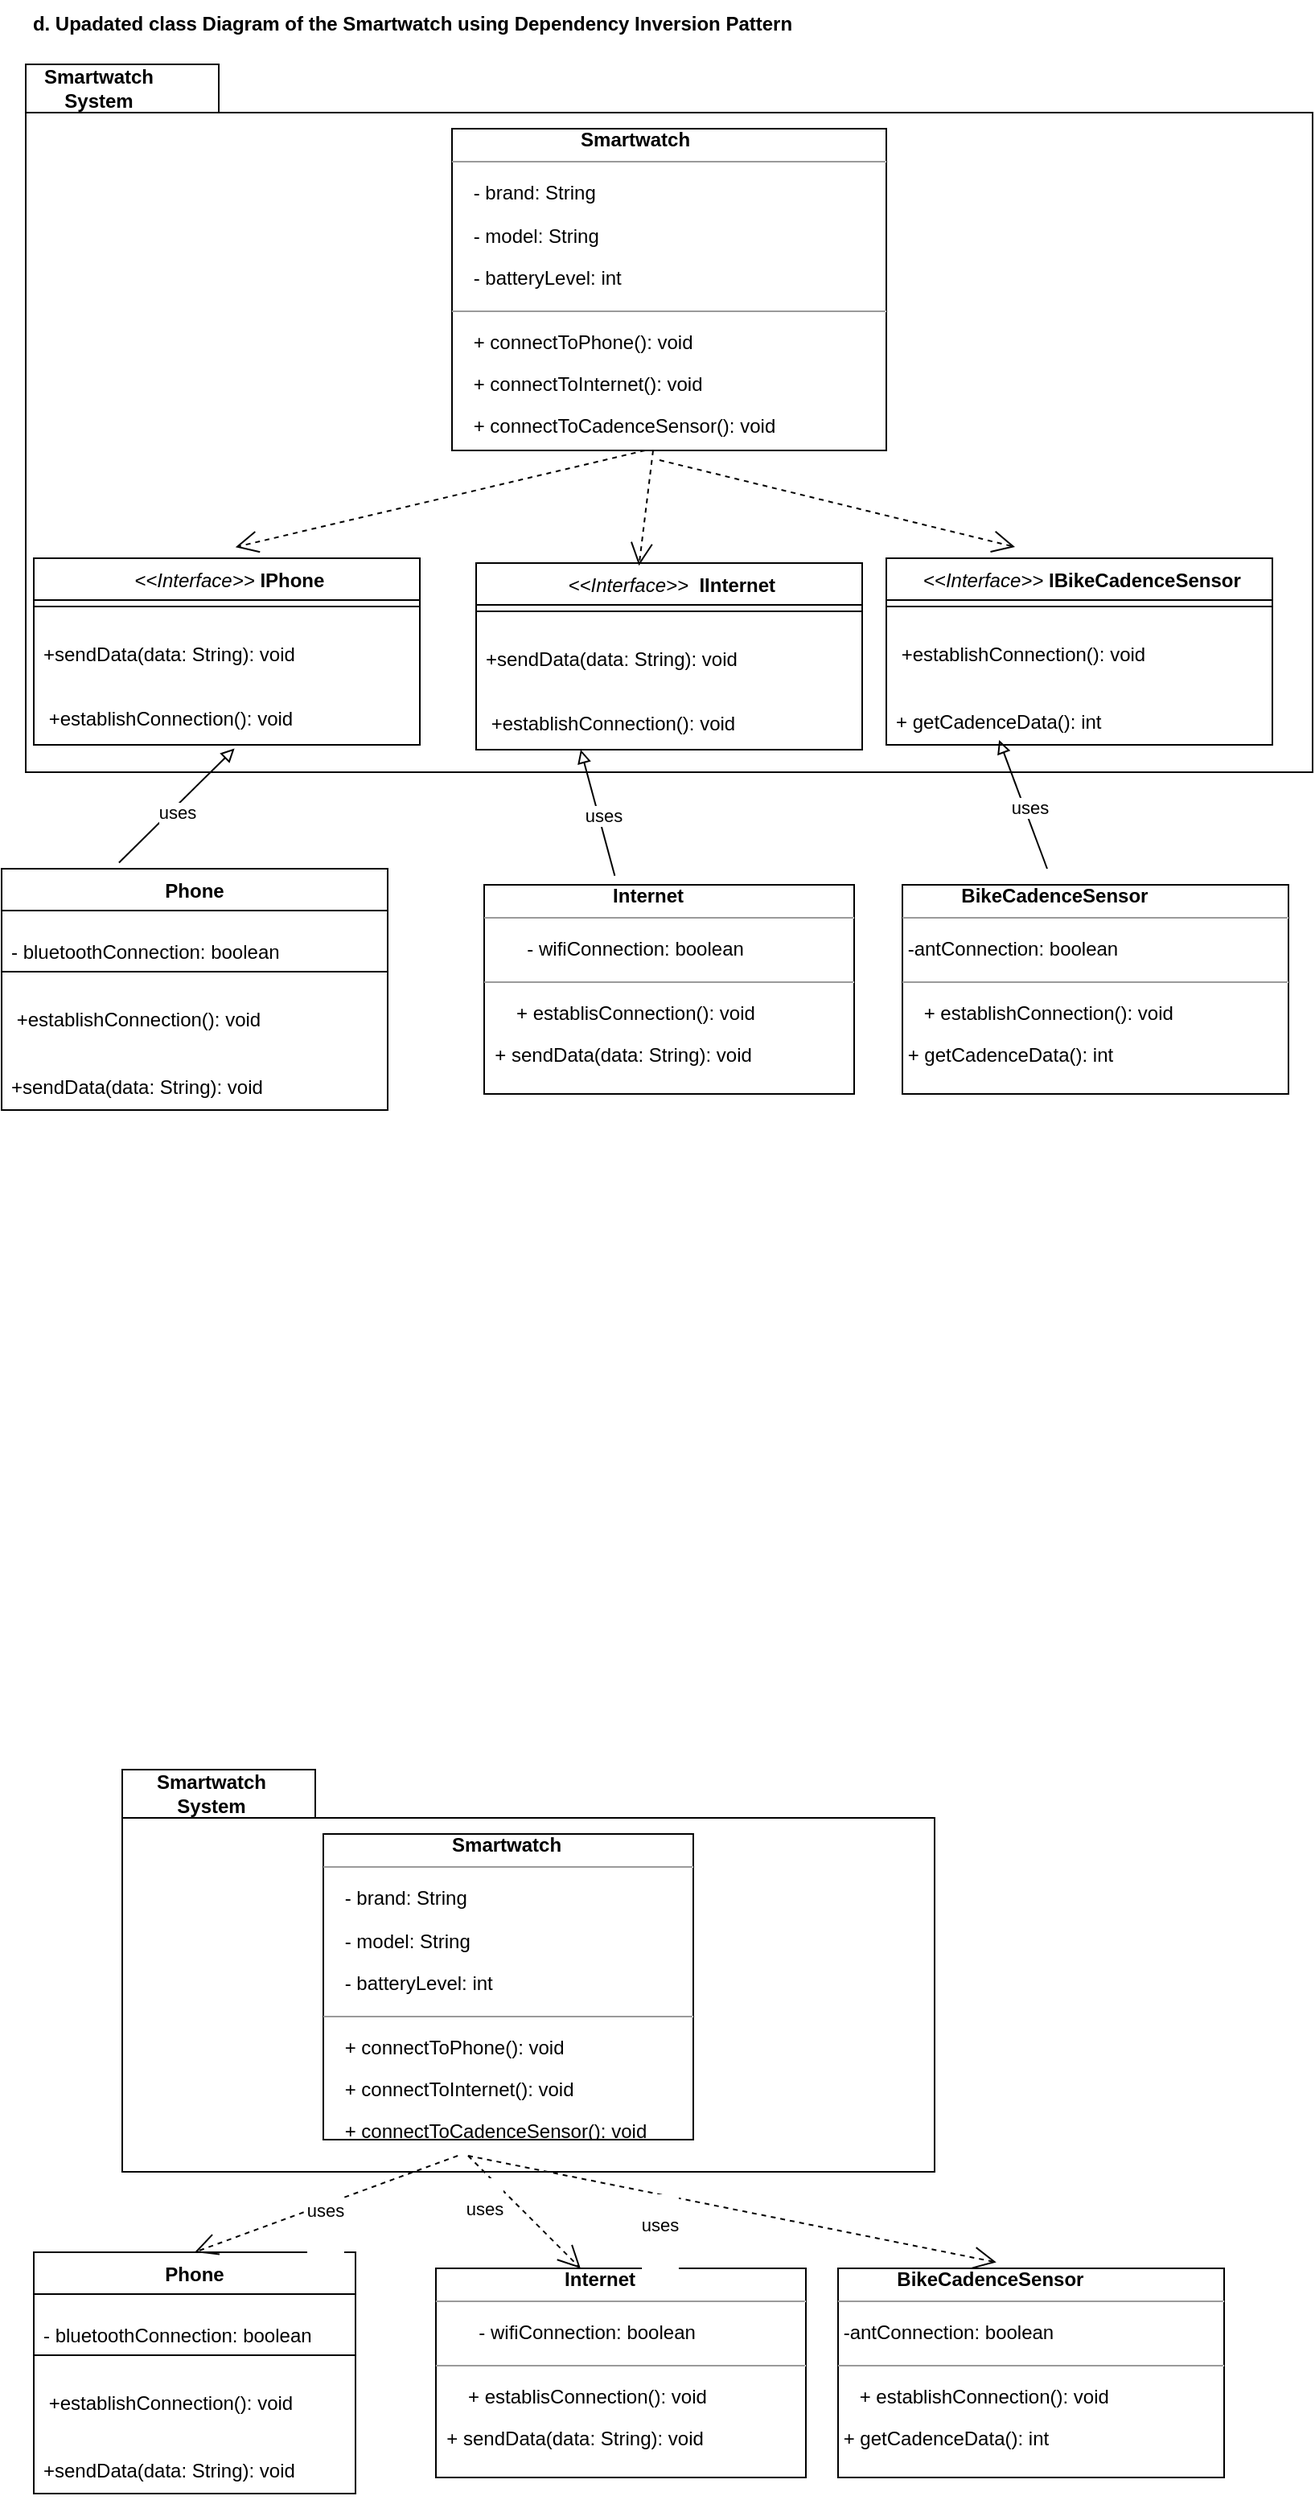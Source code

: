 <mxfile version="22.1.3" type="github">
  <diagram name="Page-1" id="DkKVMScl8lwrm83scWRC">
    <mxGraphModel dx="1097" dy="1519" grid="1" gridSize="10" guides="1" tooltips="1" connect="1" arrows="1" fold="1" page="1" pageScale="1" pageWidth="850" pageHeight="1100" math="0" shadow="0">
      <root>
        <mxCell id="0" />
        <mxCell id="1" parent="0" />
        <mxCell id="_1HCicG4u0PcO_wvaeoa-1" value="" style="shape=folder;fontStyle=1;spacingTop=10;tabWidth=120;tabHeight=30;tabPosition=left;html=1;whiteSpace=wrap;" vertex="1" parent="1">
          <mxGeometry x="35" y="-1050" width="800" height="440" as="geometry" />
        </mxCell>
        <mxCell id="_1HCicG4u0PcO_wvaeoa-5" value="Smartwatch&lt;br/&gt;System" style="text;align=center;fontStyle=1;verticalAlign=middle;spacingLeft=3;spacingRight=3;strokeColor=none;rotatable=0;points=[[0,0.5],[1,0.5]];portConstraint=eastwest;html=1;" vertex="1" parent="1">
          <mxGeometry x="30" y="-1050" width="100" height="30" as="geometry" />
        </mxCell>
        <mxCell id="_1HCicG4u0PcO_wvaeoa-11" value="Phone" style="swimlane;fontStyle=1;align=center;verticalAlign=top;childLayout=stackLayout;horizontal=1;startSize=26;horizontalStack=0;resizeParent=1;resizeParentMax=0;resizeLast=0;collapsible=1;marginBottom=0;whiteSpace=wrap;html=1;" vertex="1" parent="1">
          <mxGeometry x="20" y="-550" width="240" height="150" as="geometry" />
        </mxCell>
        <mxCell id="_1HCicG4u0PcO_wvaeoa-12" value="&lt;p class=&quot;MsoNormal&quot;&gt;- bluetoothConnection: boolean&lt;/p&gt;" style="text;strokeColor=none;fillColor=none;align=left;verticalAlign=top;spacingLeft=4;spacingRight=4;overflow=hidden;rotatable=0;points=[[0,0.5],[1,0.5]];portConstraint=eastwest;whiteSpace=wrap;html=1;" vertex="1" parent="_1HCicG4u0PcO_wvaeoa-11">
          <mxGeometry y="26" width="240" height="34" as="geometry" />
        </mxCell>
        <mxCell id="_1HCicG4u0PcO_wvaeoa-13" value="" style="line;strokeWidth=1;fillColor=none;align=left;verticalAlign=middle;spacingTop=-1;spacingLeft=3;spacingRight=3;rotatable=0;labelPosition=right;points=[];portConstraint=eastwest;strokeColor=inherit;" vertex="1" parent="_1HCicG4u0PcO_wvaeoa-11">
          <mxGeometry y="60" width="240" height="8" as="geometry" />
        </mxCell>
        <mxCell id="_1HCicG4u0PcO_wvaeoa-16" value="&lt;p class=&quot;MsoNormal&quot;&gt;&amp;nbsp;+establishConnection(): void&lt;br&gt;&lt;/p&gt;" style="text;strokeColor=none;fillColor=none;align=left;verticalAlign=top;spacingLeft=4;spacingRight=4;overflow=hidden;rotatable=0;points=[[0,0.5],[1,0.5]];portConstraint=eastwest;whiteSpace=wrap;html=1;" vertex="1" parent="_1HCicG4u0PcO_wvaeoa-11">
          <mxGeometry y="68" width="240" height="42" as="geometry" />
        </mxCell>
        <mxCell id="_1HCicG4u0PcO_wvaeoa-14" value="&lt;p class=&quot;MsoNormal&quot;&gt;&lt;/p&gt;&lt;p class=&quot;MsoNormal&quot;&gt;&lt;span lang=&quot;en-KE&quot;&gt;+sendData(data: String): void&lt;/span&gt;&lt;/p&gt;" style="text;strokeColor=none;fillColor=none;align=left;verticalAlign=top;spacingLeft=4;spacingRight=4;overflow=hidden;rotatable=0;points=[[0,0.5],[1,0.5]];portConstraint=eastwest;whiteSpace=wrap;html=1;" vertex="1" parent="_1HCicG4u0PcO_wvaeoa-11">
          <mxGeometry y="110" width="240" height="40" as="geometry" />
        </mxCell>
        <mxCell id="_1HCicG4u0PcO_wvaeoa-15" value="&amp;nbsp; &amp;nbsp; &amp;nbsp; &amp;nbsp; &amp;nbsp; &amp;nbsp; &amp;nbsp; &amp;nbsp; &amp;nbsp; &amp;nbsp; &amp;nbsp; &amp;nbsp;&lt;b&gt; Smartwatch&lt;/b&gt;&amp;nbsp;&lt;br&gt;&lt;hr size=&quot;1&quot;&gt;&lt;p class=&quot;MsoNormal&quot;&gt;&amp;nbsp; &amp;nbsp; - brand: String&lt;/p&gt;&lt;p class=&quot;MsoNormal&quot;&gt;&lt;span lang=&quot;EN-US&quot;&gt;&amp;nbsp;&amp;nbsp;&amp;nbsp; - model: String&lt;/span&gt;&lt;/p&gt;&lt;p class=&quot;MsoNormal&quot;&gt;&lt;span lang=&quot;EN-US&quot;&gt;&amp;nbsp;&amp;nbsp;&amp;nbsp; - batteryLevel: int&lt;/span&gt;&lt;/p&gt;&lt;hr size=&quot;1&quot;&gt;&lt;p class=&quot;MsoNormal&quot;&gt;&amp;nbsp; &amp;nbsp; + connectToPhone(): void&lt;/p&gt;&lt;p class=&quot;MsoNormal&quot;&gt;&lt;span lang=&quot;EN-US&quot;&gt;&amp;nbsp;&amp;nbsp;&amp;nbsp; + connectToInternet(): void&lt;/span&gt;&lt;/p&gt;&lt;p class=&quot;MsoNormal&quot;&gt;&lt;span lang=&quot;EN-US&quot;&gt;&amp;nbsp;&amp;nbsp;&amp;nbsp; + connectToCadenceSensor(): void&lt;/span&gt;&lt;/p&gt;" style="verticalAlign=top;align=left;overflow=fill;fontSize=12;fontFamily=Helvetica;html=1;whiteSpace=wrap;" vertex="1" parent="1">
          <mxGeometry x="300" y="-1010" width="270" height="200" as="geometry" />
        </mxCell>
        <mxCell id="_1HCicG4u0PcO_wvaeoa-19" value="&amp;nbsp; &amp;nbsp; &amp;nbsp; &amp;nbsp; &amp;nbsp; &amp;nbsp; &amp;nbsp; &amp;nbsp; &amp;nbsp; &amp;nbsp; &amp;nbsp; &lt;b&gt;&amp;nbsp;&amp;nbsp;Internet&lt;/b&gt;&lt;br&gt;&lt;hr size=&quot;1&quot;&gt;&lt;p class=&quot;MsoNormal&quot;&gt;&amp;nbsp; &amp;nbsp; &amp;nbsp;&amp;nbsp;&amp;nbsp; &lt;span style=&quot;background-color: initial;&quot;&gt;- wifiConnection: boolean&lt;/span&gt;&lt;br&gt;&lt;/p&gt;&lt;p class=&quot;MsoNormal&quot;&gt;&lt;span lang=&quot;EN-US&quot;&gt;&lt;/span&gt;&lt;/p&gt;&lt;hr size=&quot;1&quot;&gt;&lt;p class=&quot;MsoNormal&quot;&gt;&amp;nbsp; &amp;nbsp;&amp;nbsp;&amp;nbsp; &lt;span style=&quot;background-color: initial;&quot;&gt;+ establisConnection(): void&lt;/span&gt;&lt;/p&gt;&lt;span style=&quot;background-color: initial;&quot;&gt;&amp;nbsp; + sendData(data: String): void&lt;/span&gt;" style="verticalAlign=top;align=left;overflow=fill;fontSize=12;fontFamily=Helvetica;html=1;whiteSpace=wrap;" vertex="1" parent="1">
          <mxGeometry x="320" y="-540" width="230" height="130" as="geometry" />
        </mxCell>
        <mxCell id="_1HCicG4u0PcO_wvaeoa-20" value="&amp;nbsp; &amp;nbsp; &amp;nbsp; &amp;nbsp; &amp;nbsp; &lt;b&gt;&amp;nbsp;BikeCadenceSensor&amp;nbsp;&lt;/b&gt;&lt;br&gt;&lt;hr size=&quot;1&quot;&gt;&lt;p class=&quot;MsoNormal&quot;&gt;&amp;nbsp;-antConnection: boolean&lt;br&gt;&lt;/p&gt;&lt;p class=&quot;MsoNormal&quot;&gt;&lt;span lang=&quot;EN-US&quot;&gt;&lt;/span&gt;&lt;/p&gt;&lt;p class=&quot;MsoNormal&quot;&gt;&lt;span lang=&quot;EN-US&quot;&gt;&lt;/span&gt;&lt;/p&gt;&lt;hr size=&quot;1&quot;&gt;&lt;p class=&quot;MsoNormal&quot;&gt;&amp;nbsp;&amp;nbsp;&amp;nbsp; &lt;span style=&quot;background-color: initial;&quot;&gt;+ establishConnection(): void&lt;/span&gt;&lt;/p&gt;&lt;p class=&quot;MsoNormal&quot;&gt;&lt;span lang=&quot;EN-US&quot;&gt;&amp;nbsp;+ getCadenceData(): int&lt;/span&gt;&lt;/p&gt;" style="verticalAlign=top;align=left;overflow=fill;fontSize=12;fontFamily=Helvetica;html=1;whiteSpace=wrap;" vertex="1" parent="1">
          <mxGeometry x="580" y="-540" width="240" height="130" as="geometry" />
        </mxCell>
        <mxCell id="_1HCicG4u0PcO_wvaeoa-22" value="&lt;i style=&quot;border-color: var(--border-color); font-weight: 400;&quot;&gt;&amp;nbsp;&amp;lt;&amp;lt;Interface&amp;gt;&amp;gt;&amp;nbsp;&lt;/i&gt;IPhone" style="swimlane;fontStyle=1;align=center;verticalAlign=top;childLayout=stackLayout;horizontal=1;startSize=26;horizontalStack=0;resizeParent=1;resizeParentMax=0;resizeLast=0;collapsible=1;marginBottom=0;whiteSpace=wrap;html=1;" vertex="1" parent="1">
          <mxGeometry x="40" y="-743" width="240" height="116" as="geometry" />
        </mxCell>
        <mxCell id="_1HCicG4u0PcO_wvaeoa-24" value="" style="line;strokeWidth=1;fillColor=none;align=left;verticalAlign=middle;spacingTop=-1;spacingLeft=3;spacingRight=3;rotatable=0;labelPosition=right;points=[];portConstraint=eastwest;strokeColor=inherit;" vertex="1" parent="_1HCicG4u0PcO_wvaeoa-22">
          <mxGeometry y="26" width="240" height="8" as="geometry" />
        </mxCell>
        <mxCell id="_1HCicG4u0PcO_wvaeoa-26" value="&lt;p class=&quot;MsoNormal&quot;&gt;&lt;/p&gt;&lt;p class=&quot;MsoNormal&quot;&gt;&lt;span lang=&quot;en-KE&quot;&gt;+sendData(data: String): void&lt;/span&gt;&lt;/p&gt;" style="text;strokeColor=none;fillColor=none;align=left;verticalAlign=top;spacingLeft=4;spacingRight=4;overflow=hidden;rotatable=0;points=[[0,0.5],[1,0.5]];portConstraint=eastwest;whiteSpace=wrap;html=1;" vertex="1" parent="_1HCicG4u0PcO_wvaeoa-22">
          <mxGeometry y="34" width="240" height="40" as="geometry" />
        </mxCell>
        <mxCell id="_1HCicG4u0PcO_wvaeoa-25" value="&lt;p class=&quot;MsoNormal&quot;&gt;&amp;nbsp;+establishConnection(): void&lt;br&gt;&lt;/p&gt;" style="text;strokeColor=none;fillColor=none;align=left;verticalAlign=top;spacingLeft=4;spacingRight=4;overflow=hidden;rotatable=0;points=[[0,0.5],[1,0.5]];portConstraint=eastwest;whiteSpace=wrap;html=1;" vertex="1" parent="_1HCicG4u0PcO_wvaeoa-22">
          <mxGeometry y="74" width="240" height="42" as="geometry" />
        </mxCell>
        <mxCell id="_1HCicG4u0PcO_wvaeoa-32" value="&lt;i style=&quot;border-color: var(--border-color); font-weight: 400;&quot;&gt;&amp;nbsp;&amp;lt;&amp;lt;Interface&amp;gt;&amp;gt;&amp;nbsp;&lt;/i&gt;&lt;b style=&quot;border-color: var(--border-color); text-align: left;&quot;&gt;IBikeCadenceSensor&lt;/b&gt;" style="swimlane;fontStyle=1;align=center;verticalAlign=top;childLayout=stackLayout;horizontal=1;startSize=26;horizontalStack=0;resizeParent=1;resizeParentMax=0;resizeLast=0;collapsible=1;marginBottom=0;whiteSpace=wrap;html=1;" vertex="1" parent="1">
          <mxGeometry x="570" y="-743" width="240" height="116" as="geometry" />
        </mxCell>
        <mxCell id="_1HCicG4u0PcO_wvaeoa-33" value="" style="line;strokeWidth=1;fillColor=none;align=left;verticalAlign=middle;spacingTop=-1;spacingLeft=3;spacingRight=3;rotatable=0;labelPosition=right;points=[];portConstraint=eastwest;strokeColor=inherit;" vertex="1" parent="_1HCicG4u0PcO_wvaeoa-32">
          <mxGeometry y="26" width="240" height="8" as="geometry" />
        </mxCell>
        <mxCell id="_1HCicG4u0PcO_wvaeoa-34" value="&lt;p class=&quot;MsoNormal&quot;&gt;&amp;nbsp;+establishConnection(): void&lt;br&gt;&lt;/p&gt;" style="text;strokeColor=none;fillColor=none;align=left;verticalAlign=top;spacingLeft=4;spacingRight=4;overflow=hidden;rotatable=0;points=[[0,0.5],[1,0.5]];portConstraint=eastwest;whiteSpace=wrap;html=1;" vertex="1" parent="_1HCicG4u0PcO_wvaeoa-32">
          <mxGeometry y="34" width="240" height="42" as="geometry" />
        </mxCell>
        <mxCell id="_1HCicG4u0PcO_wvaeoa-35" value="&lt;p class=&quot;MsoNormal&quot;&gt;&lt;/p&gt;&lt;p class=&quot;MsoNormal&quot;&gt;+ getCadenceData(): int&lt;br&gt;&lt;/p&gt;" style="text;strokeColor=none;fillColor=none;align=left;verticalAlign=top;spacingLeft=4;spacingRight=4;overflow=hidden;rotatable=0;points=[[0,0.5],[1,0.5]];portConstraint=eastwest;whiteSpace=wrap;html=1;" vertex="1" parent="_1HCicG4u0PcO_wvaeoa-32">
          <mxGeometry y="76" width="240" height="40" as="geometry" />
        </mxCell>
        <mxCell id="_1HCicG4u0PcO_wvaeoa-36" value="&lt;i style=&quot;border-color: var(--border-color); font-weight: 400;&quot;&gt;&amp;nbsp;&amp;lt;&amp;lt;Interface&amp;gt;&amp;gt;&amp;nbsp;&lt;/i&gt;&lt;b style=&quot;border-color: var(--border-color); text-align: left;&quot;&gt;&amp;nbsp;IInternet&lt;/b&gt;" style="swimlane;fontStyle=1;align=center;verticalAlign=top;childLayout=stackLayout;horizontal=1;startSize=26;horizontalStack=0;resizeParent=1;resizeParentMax=0;resizeLast=0;collapsible=1;marginBottom=0;whiteSpace=wrap;html=1;" vertex="1" parent="1">
          <mxGeometry x="315" y="-740" width="240" height="116" as="geometry" />
        </mxCell>
        <mxCell id="_1HCicG4u0PcO_wvaeoa-37" value="" style="line;strokeWidth=1;fillColor=none;align=left;verticalAlign=middle;spacingTop=-1;spacingLeft=3;spacingRight=3;rotatable=0;labelPosition=right;points=[];portConstraint=eastwest;strokeColor=inherit;" vertex="1" parent="_1HCicG4u0PcO_wvaeoa-36">
          <mxGeometry y="26" width="240" height="8" as="geometry" />
        </mxCell>
        <mxCell id="_1HCicG4u0PcO_wvaeoa-39" value="&lt;p class=&quot;MsoNormal&quot;&gt;&lt;/p&gt;&lt;p class=&quot;MsoNormal&quot;&gt;&lt;span lang=&quot;en-KE&quot;&gt;+sendData(data: String): void&lt;/span&gt;&lt;/p&gt;" style="text;strokeColor=none;fillColor=none;align=left;verticalAlign=top;spacingLeft=4;spacingRight=4;overflow=hidden;rotatable=0;points=[[0,0.5],[1,0.5]];portConstraint=eastwest;whiteSpace=wrap;html=1;" vertex="1" parent="_1HCicG4u0PcO_wvaeoa-36">
          <mxGeometry y="34" width="240" height="40" as="geometry" />
        </mxCell>
        <mxCell id="_1HCicG4u0PcO_wvaeoa-38" value="&lt;p class=&quot;MsoNormal&quot;&gt;&amp;nbsp;+establishConnection(): void&lt;br&gt;&lt;/p&gt;" style="text;strokeColor=none;fillColor=none;align=left;verticalAlign=top;spacingLeft=4;spacingRight=4;overflow=hidden;rotatable=0;points=[[0,0.5],[1,0.5]];portConstraint=eastwest;whiteSpace=wrap;html=1;" vertex="1" parent="_1HCicG4u0PcO_wvaeoa-36">
          <mxGeometry y="74" width="240" height="42" as="geometry" />
        </mxCell>
        <mxCell id="_1HCicG4u0PcO_wvaeoa-44" value="" style="endArrow=open;endSize=12;dashed=1;html=1;rounded=0;entryX=0.401;entryY=0.014;entryDx=0;entryDy=0;entryPerimeter=0;" edge="1" parent="1">
          <mxGeometry width="160" relative="1" as="geometry">
            <mxPoint x="425" y="-810" as="sourcePoint" />
            <mxPoint x="416.24" y="-738.376" as="targetPoint" />
          </mxGeometry>
        </mxCell>
        <mxCell id="_1HCicG4u0PcO_wvaeoa-45" value="" style="endArrow=open;endSize=12;dashed=1;html=1;rounded=0;" edge="1" parent="1">
          <mxGeometry width="160" relative="1" as="geometry">
            <mxPoint x="429" y="-804" as="sourcePoint" />
            <mxPoint x="650" y="-750" as="targetPoint" />
          </mxGeometry>
        </mxCell>
        <mxCell id="_1HCicG4u0PcO_wvaeoa-64" value="" style="shape=folder;fontStyle=1;spacingTop=10;tabWidth=120;tabHeight=30;tabPosition=left;html=1;whiteSpace=wrap;" vertex="1" parent="1">
          <mxGeometry x="95" y="10" width="505" height="250" as="geometry" />
        </mxCell>
        <mxCell id="_1HCicG4u0PcO_wvaeoa-65" value="Smartwatch&lt;br/&gt;System" style="text;align=center;fontStyle=1;verticalAlign=middle;spacingLeft=3;spacingRight=3;strokeColor=none;rotatable=0;points=[[0,0.5],[1,0.5]];portConstraint=eastwest;html=1;" vertex="1" parent="1">
          <mxGeometry x="100" y="10" width="100" height="30" as="geometry" />
        </mxCell>
        <mxCell id="_1HCicG4u0PcO_wvaeoa-66" value="Phone" style="swimlane;fontStyle=1;align=center;verticalAlign=top;childLayout=stackLayout;horizontal=1;startSize=26;horizontalStack=0;resizeParent=1;resizeParentMax=0;resizeLast=0;collapsible=1;marginBottom=0;whiteSpace=wrap;html=1;" vertex="1" parent="1">
          <mxGeometry x="40" y="310" width="200" height="150" as="geometry" />
        </mxCell>
        <mxCell id="_1HCicG4u0PcO_wvaeoa-67" value="&lt;p class=&quot;MsoNormal&quot;&gt;- bluetoothConnection: boolean&lt;/p&gt;" style="text;strokeColor=none;fillColor=none;align=left;verticalAlign=top;spacingLeft=4;spacingRight=4;overflow=hidden;rotatable=0;points=[[0,0.5],[1,0.5]];portConstraint=eastwest;whiteSpace=wrap;html=1;" vertex="1" parent="_1HCicG4u0PcO_wvaeoa-66">
          <mxGeometry y="26" width="200" height="34" as="geometry" />
        </mxCell>
        <mxCell id="_1HCicG4u0PcO_wvaeoa-68" value="" style="line;strokeWidth=1;fillColor=none;align=left;verticalAlign=middle;spacingTop=-1;spacingLeft=3;spacingRight=3;rotatable=0;labelPosition=right;points=[];portConstraint=eastwest;strokeColor=inherit;" vertex="1" parent="_1HCicG4u0PcO_wvaeoa-66">
          <mxGeometry y="60" width="200" height="8" as="geometry" />
        </mxCell>
        <mxCell id="_1HCicG4u0PcO_wvaeoa-69" value="&lt;p class=&quot;MsoNormal&quot;&gt;&amp;nbsp;+establishConnection(): void&lt;br&gt;&lt;/p&gt;" style="text;strokeColor=none;fillColor=none;align=left;verticalAlign=top;spacingLeft=4;spacingRight=4;overflow=hidden;rotatable=0;points=[[0,0.5],[1,0.5]];portConstraint=eastwest;whiteSpace=wrap;html=1;" vertex="1" parent="_1HCicG4u0PcO_wvaeoa-66">
          <mxGeometry y="68" width="200" height="42" as="geometry" />
        </mxCell>
        <mxCell id="_1HCicG4u0PcO_wvaeoa-70" value="&lt;p class=&quot;MsoNormal&quot;&gt;&lt;/p&gt;&lt;p class=&quot;MsoNormal&quot;&gt;&lt;span lang=&quot;en-KE&quot;&gt;+sendData(data: String): void&lt;/span&gt;&lt;/p&gt;" style="text;strokeColor=none;fillColor=none;align=left;verticalAlign=top;spacingLeft=4;spacingRight=4;overflow=hidden;rotatable=0;points=[[0,0.5],[1,0.5]];portConstraint=eastwest;whiteSpace=wrap;html=1;" vertex="1" parent="_1HCicG4u0PcO_wvaeoa-66">
          <mxGeometry y="110" width="200" height="40" as="geometry" />
        </mxCell>
        <mxCell id="_1HCicG4u0PcO_wvaeoa-71" value="&amp;nbsp; &amp;nbsp; &amp;nbsp; &amp;nbsp; &amp;nbsp; &amp;nbsp; &amp;nbsp; &amp;nbsp; &amp;nbsp; &amp;nbsp; &amp;nbsp; &amp;nbsp;&lt;b&gt; Smartwatch&lt;/b&gt;&amp;nbsp;&lt;br&gt;&lt;hr size=&quot;1&quot;&gt;&lt;p class=&quot;MsoNormal&quot;&gt;&amp;nbsp; &amp;nbsp; - brand: String&lt;/p&gt;&lt;p class=&quot;MsoNormal&quot;&gt;&lt;span lang=&quot;EN-US&quot;&gt;&amp;nbsp;&amp;nbsp;&amp;nbsp; - model: String&lt;/span&gt;&lt;/p&gt;&lt;p class=&quot;MsoNormal&quot;&gt;&lt;span lang=&quot;EN-US&quot;&gt;&amp;nbsp;&amp;nbsp;&amp;nbsp; - batteryLevel: int&lt;/span&gt;&lt;/p&gt;&lt;hr size=&quot;1&quot;&gt;&lt;p class=&quot;MsoNormal&quot;&gt;&amp;nbsp; &amp;nbsp; + connectToPhone(): void&lt;/p&gt;&lt;p class=&quot;MsoNormal&quot;&gt;&lt;span lang=&quot;EN-US&quot;&gt;&amp;nbsp;&amp;nbsp;&amp;nbsp; + connectToInternet(): void&lt;/span&gt;&lt;/p&gt;&lt;p class=&quot;MsoNormal&quot;&gt;&lt;span lang=&quot;EN-US&quot;&gt;&amp;nbsp;&amp;nbsp;&amp;nbsp; + connectToCadenceSensor(): void&lt;/span&gt;&lt;/p&gt;" style="verticalAlign=top;align=left;overflow=fill;fontSize=12;fontFamily=Helvetica;html=1;whiteSpace=wrap;" vertex="1" parent="1">
          <mxGeometry x="220" y="50" width="230" height="190" as="geometry" />
        </mxCell>
        <mxCell id="_1HCicG4u0PcO_wvaeoa-72" value="&amp;nbsp; &amp;nbsp; &amp;nbsp; &amp;nbsp; &amp;nbsp; &amp;nbsp; &amp;nbsp; &amp;nbsp; &amp;nbsp; &amp;nbsp; &amp;nbsp; &lt;b&gt;&amp;nbsp;&amp;nbsp;Internet&lt;/b&gt;&lt;br&gt;&lt;hr size=&quot;1&quot;&gt;&lt;p class=&quot;MsoNormal&quot;&gt;&amp;nbsp; &amp;nbsp; &amp;nbsp;&amp;nbsp;&amp;nbsp; &lt;span style=&quot;background-color: initial;&quot;&gt;- wifiConnection: boolean&lt;/span&gt;&lt;br&gt;&lt;/p&gt;&lt;p class=&quot;MsoNormal&quot;&gt;&lt;span lang=&quot;EN-US&quot;&gt;&lt;/span&gt;&lt;/p&gt;&lt;hr size=&quot;1&quot;&gt;&lt;p class=&quot;MsoNormal&quot;&gt;&amp;nbsp; &amp;nbsp;&amp;nbsp;&amp;nbsp; &lt;span style=&quot;background-color: initial;&quot;&gt;+ establisConnection(): void&lt;/span&gt;&lt;/p&gt;&lt;span style=&quot;background-color: initial;&quot;&gt;&amp;nbsp; + sendData(data: String): void&lt;/span&gt;" style="verticalAlign=top;align=left;overflow=fill;fontSize=12;fontFamily=Helvetica;html=1;whiteSpace=wrap;" vertex="1" parent="1">
          <mxGeometry x="290" y="320" width="230" height="130" as="geometry" />
        </mxCell>
        <mxCell id="_1HCicG4u0PcO_wvaeoa-73" value="&amp;nbsp; &amp;nbsp; &amp;nbsp; &amp;nbsp; &amp;nbsp; &lt;b&gt;&amp;nbsp;BikeCadenceSensor&amp;nbsp;&lt;/b&gt;&lt;br&gt;&lt;hr size=&quot;1&quot;&gt;&lt;p class=&quot;MsoNormal&quot;&gt;&amp;nbsp;-antConnection: boolean&lt;br&gt;&lt;/p&gt;&lt;p class=&quot;MsoNormal&quot;&gt;&lt;span lang=&quot;EN-US&quot;&gt;&lt;/span&gt;&lt;/p&gt;&lt;p class=&quot;MsoNormal&quot;&gt;&lt;span lang=&quot;EN-US&quot;&gt;&lt;/span&gt;&lt;/p&gt;&lt;hr size=&quot;1&quot;&gt;&lt;p class=&quot;MsoNormal&quot;&gt;&amp;nbsp;&amp;nbsp;&amp;nbsp; &lt;span style=&quot;background-color: initial;&quot;&gt;+ establishConnection(): void&lt;/span&gt;&lt;/p&gt;&lt;p class=&quot;MsoNormal&quot;&gt;&lt;span lang=&quot;EN-US&quot;&gt;&amp;nbsp;+ getCadenceData(): int&lt;/span&gt;&lt;/p&gt;" style="verticalAlign=top;align=left;overflow=fill;fontSize=12;fontFamily=Helvetica;html=1;whiteSpace=wrap;" vertex="1" parent="1">
          <mxGeometry x="540" y="320" width="240" height="130" as="geometry" />
        </mxCell>
        <mxCell id="_1HCicG4u0PcO_wvaeoa-92" value="&#xa;&lt;span style=&quot;color: rgb(0, 0, 0); font-family: Helvetica; font-size: 11px; font-style: normal; font-variant-ligatures: normal; font-variant-caps: normal; font-weight: 400; letter-spacing: normal; orphans: 2; text-align: center; text-indent: 0px; text-transform: none; widows: 2; word-spacing: 0px; -webkit-text-stroke-width: 0px; background-color: rgb(255, 255, 255); text-decoration-thickness: initial; text-decoration-style: initial; text-decoration-color: initial; float: none; display: inline !important;&quot;&gt;uses&lt;/span&gt;&#xa;&#xa;" style="endArrow=open;endSize=12;dashed=1;html=1;rounded=0;entryX=0.5;entryY=0;entryDx=0;entryDy=0;exitX=0.413;exitY=0.96;exitDx=0;exitDy=0;exitPerimeter=0;" edge="1" parent="1" source="_1HCicG4u0PcO_wvaeoa-64" target="_1HCicG4u0PcO_wvaeoa-66">
          <mxGeometry x="0.054" y="10" width="160" relative="1" as="geometry">
            <mxPoint x="320" y="250" as="sourcePoint" />
            <mxPoint x="370.04" y="320" as="targetPoint" />
            <Array as="points" />
            <mxPoint as="offset" />
          </mxGeometry>
        </mxCell>
        <mxCell id="_1HCicG4u0PcO_wvaeoa-103" value="" style="endArrow=block;dashed=0;endFill=0;html=1;rounded=0;entryX=0.292;entryY=0.925;entryDx=0;entryDy=0;entryPerimeter=0;" edge="1" parent="1" target="_1HCicG4u0PcO_wvaeoa-35">
          <mxGeometry x="-0.347" y="-27" width="160" relative="1" as="geometry">
            <mxPoint x="670" y="-550" as="sourcePoint" />
            <mxPoint x="805" y="-475.84" as="targetPoint" />
            <Array as="points" />
            <mxPoint as="offset" />
          </mxGeometry>
        </mxCell>
        <mxCell id="_1HCicG4u0PcO_wvaeoa-104" value="uses" style="edgeLabel;html=1;align=center;verticalAlign=middle;resizable=0;points=[];" vertex="1" connectable="0" parent="_1HCicG4u0PcO_wvaeoa-103">
          <mxGeometry x="-0.059" y="-2" relative="1" as="geometry">
            <mxPoint x="1" as="offset" />
          </mxGeometry>
        </mxCell>
        <mxCell id="_1HCicG4u0PcO_wvaeoa-107" value="" style="endArrow=block;dashed=0;endFill=0;html=1;rounded=0;exitX=0.353;exitY=-0.043;exitDx=0;exitDy=0;exitPerimeter=0;" edge="1" parent="1" source="_1HCicG4u0PcO_wvaeoa-19">
          <mxGeometry x="-0.347" y="-27" width="160" relative="1" as="geometry">
            <mxPoint x="660" y="-684" as="sourcePoint" />
            <mxPoint x="380" y="-624" as="targetPoint" />
            <Array as="points" />
            <mxPoint as="offset" />
          </mxGeometry>
        </mxCell>
        <mxCell id="_1HCicG4u0PcO_wvaeoa-108" value="uses" style="edgeLabel;html=1;align=center;verticalAlign=middle;resizable=0;points=[];" vertex="1" connectable="0" parent="_1HCicG4u0PcO_wvaeoa-107">
          <mxGeometry x="-0.059" y="-2" relative="1" as="geometry">
            <mxPoint x="1" as="offset" />
          </mxGeometry>
        </mxCell>
        <mxCell id="_1HCicG4u0PcO_wvaeoa-109" value="d. Upadated class Diagram of the Smartwatch using Dependency&amp;nbsp;Inversion Pattern" style="text;align=center;fontStyle=1;verticalAlign=middle;spacingLeft=3;spacingRight=3;strokeColor=none;rotatable=0;points=[[0,0.5],[1,0.5]];portConstraint=eastwest;html=1;" vertex="1" parent="1">
          <mxGeometry x="50" y="-1090" width="450" height="30" as="geometry" />
        </mxCell>
        <mxCell id="_1HCicG4u0PcO_wvaeoa-110" value="" style="endArrow=block;dashed=0;endFill=0;html=1;rounded=0;entryX=0.52;entryY=1.054;entryDx=0;entryDy=0;entryPerimeter=0;exitX=0.304;exitY=-0.025;exitDx=0;exitDy=0;exitPerimeter=0;" edge="1" parent="1" source="_1HCicG4u0PcO_wvaeoa-11" target="_1HCicG4u0PcO_wvaeoa-25">
          <mxGeometry x="-0.347" y="-27" width="160" relative="1" as="geometry">
            <mxPoint x="90" y="-550" as="sourcePoint" />
            <mxPoint x="140" y="-480" as="targetPoint" />
            <Array as="points" />
            <mxPoint as="offset" />
          </mxGeometry>
        </mxCell>
        <mxCell id="_1HCicG4u0PcO_wvaeoa-111" value="uses" style="edgeLabel;html=1;align=center;verticalAlign=middle;resizable=0;points=[];" vertex="1" connectable="0" parent="_1HCicG4u0PcO_wvaeoa-110">
          <mxGeometry x="-0.059" y="-2" relative="1" as="geometry">
            <mxPoint x="1" as="offset" />
          </mxGeometry>
        </mxCell>
        <mxCell id="_1HCicG4u0PcO_wvaeoa-114" value="" style="endArrow=open;endSize=12;dashed=1;html=1;rounded=0;entryX=0.163;entryY=0.682;entryDx=0;entryDy=0;entryPerimeter=0;" edge="1" parent="1" target="_1HCicG4u0PcO_wvaeoa-1">
          <mxGeometry width="160" relative="1" as="geometry">
            <mxPoint x="420" y="-810" as="sourcePoint" />
            <mxPoint x="260" y="-780" as="targetPoint" />
          </mxGeometry>
        </mxCell>
        <mxCell id="_1HCicG4u0PcO_wvaeoa-115" value="&#xa;&lt;span style=&quot;color: rgb(0, 0, 0); font-family: Helvetica; font-size: 11px; font-style: normal; font-variant-ligatures: normal; font-variant-caps: normal; font-weight: 400; letter-spacing: normal; orphans: 2; text-align: center; text-indent: 0px; text-transform: none; widows: 2; word-spacing: 0px; -webkit-text-stroke-width: 0px; background-color: rgb(255, 255, 255); text-decoration-thickness: initial; text-decoration-style: initial; text-decoration-color: initial; float: none; display: inline !important;&quot;&gt;uses&lt;/span&gt;&#xa;&#xa;" style="endArrow=open;endSize=12;dashed=1;html=1;rounded=0;entryX=0.391;entryY=0;entryDx=0;entryDy=0;entryPerimeter=0;" edge="1" parent="1" target="_1HCicG4u0PcO_wvaeoa-72">
          <mxGeometry x="-0.285" y="-21" width="160" relative="1" as="geometry">
            <mxPoint x="310" y="250" as="sourcePoint" />
            <mxPoint x="120" y="330" as="targetPoint" />
            <Array as="points" />
            <mxPoint as="offset" />
          </mxGeometry>
        </mxCell>
        <mxCell id="_1HCicG4u0PcO_wvaeoa-116" value="&#xa;&lt;span style=&quot;color: rgb(0, 0, 0); font-family: Helvetica; font-size: 11px; font-style: normal; font-variant-ligatures: normal; font-variant-caps: normal; font-weight: 400; letter-spacing: normal; orphans: 2; text-align: center; text-indent: 0px; text-transform: none; widows: 2; word-spacing: 0px; -webkit-text-stroke-width: 0px; background-color: rgb(255, 255, 255); text-decoration-thickness: initial; text-decoration-style: initial; text-decoration-color: initial; float: none; display: inline !important;&quot;&gt;uses&lt;/span&gt;&#xa;&#xa;" style="endArrow=open;endSize=12;dashed=1;html=1;rounded=0;entryX=0.41;entryY=-0.029;entryDx=0;entryDy=0;entryPerimeter=0;" edge="1" parent="1" target="_1HCicG4u0PcO_wvaeoa-73">
          <mxGeometry x="-0.239" y="-25" width="160" relative="1" as="geometry">
            <mxPoint x="310" y="250" as="sourcePoint" />
            <mxPoint x="160" y="330" as="targetPoint" />
            <Array as="points" />
            <mxPoint x="-1" as="offset" />
          </mxGeometry>
        </mxCell>
      </root>
    </mxGraphModel>
  </diagram>
</mxfile>
